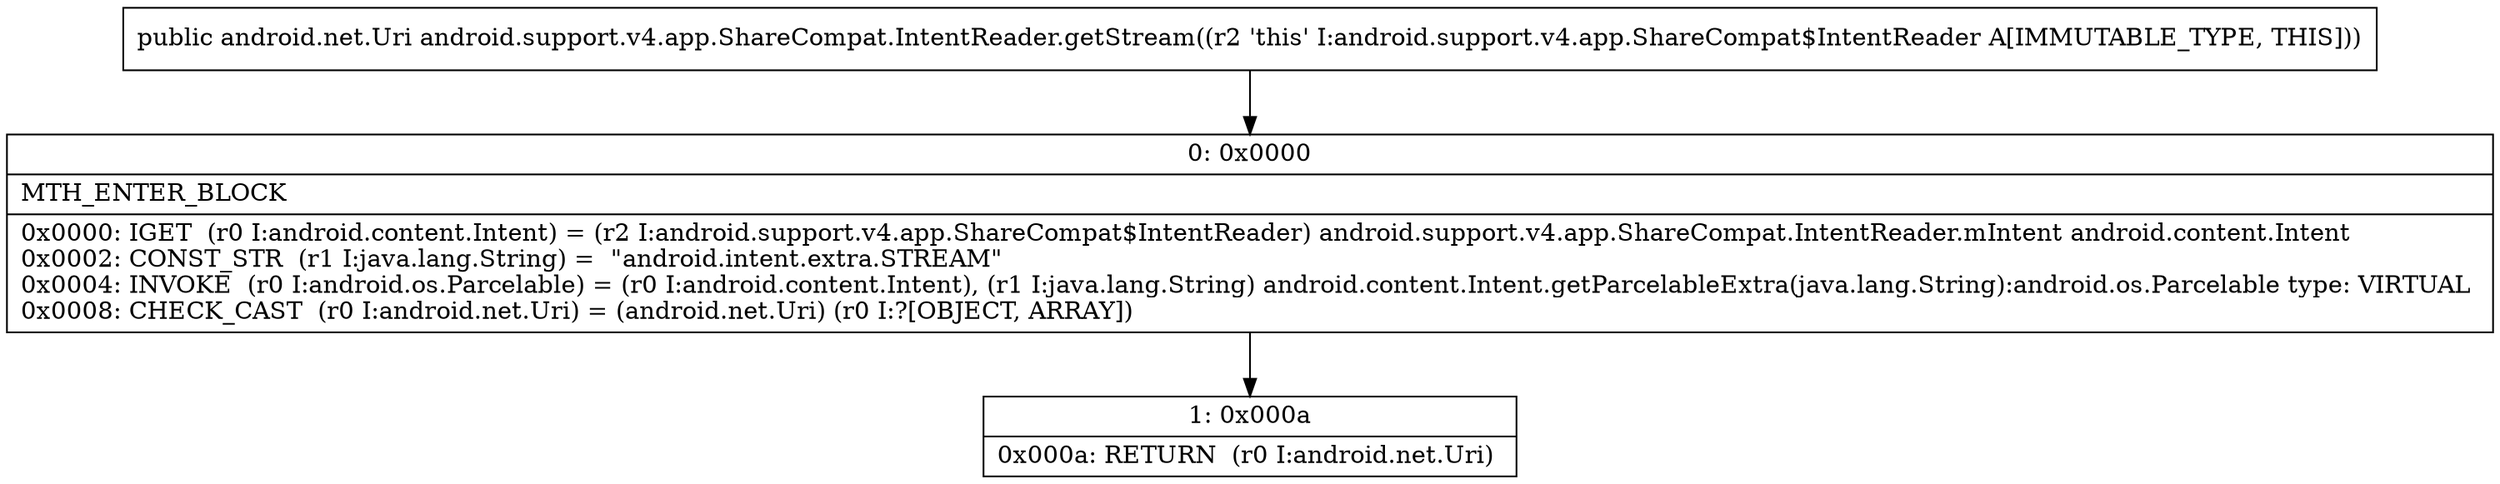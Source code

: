 digraph "CFG forandroid.support.v4.app.ShareCompat.IntentReader.getStream()Landroid\/net\/Uri;" {
Node_0 [shape=record,label="{0\:\ 0x0000|MTH_ENTER_BLOCK\l|0x0000: IGET  (r0 I:android.content.Intent) = (r2 I:android.support.v4.app.ShareCompat$IntentReader) android.support.v4.app.ShareCompat.IntentReader.mIntent android.content.Intent \l0x0002: CONST_STR  (r1 I:java.lang.String) =  \"android.intent.extra.STREAM\" \l0x0004: INVOKE  (r0 I:android.os.Parcelable) = (r0 I:android.content.Intent), (r1 I:java.lang.String) android.content.Intent.getParcelableExtra(java.lang.String):android.os.Parcelable type: VIRTUAL \l0x0008: CHECK_CAST  (r0 I:android.net.Uri) = (android.net.Uri) (r0 I:?[OBJECT, ARRAY]) \l}"];
Node_1 [shape=record,label="{1\:\ 0x000a|0x000a: RETURN  (r0 I:android.net.Uri) \l}"];
MethodNode[shape=record,label="{public android.net.Uri android.support.v4.app.ShareCompat.IntentReader.getStream((r2 'this' I:android.support.v4.app.ShareCompat$IntentReader A[IMMUTABLE_TYPE, THIS])) }"];
MethodNode -> Node_0;
Node_0 -> Node_1;
}

